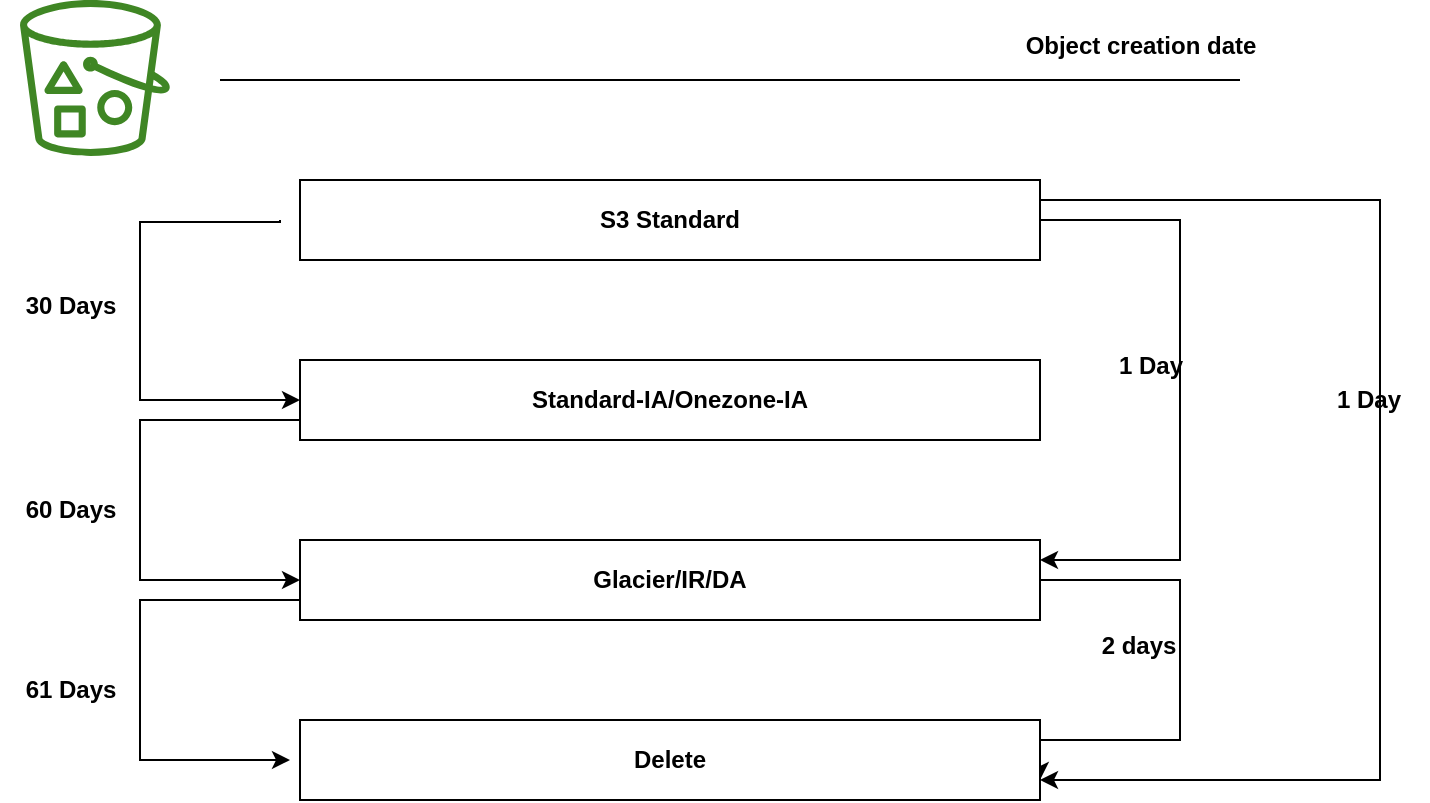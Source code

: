 <mxfile version="21.3.3" type="device">
  <diagram name="Page-1" id="YeWjinI_UD0XKniAcYEf">
    <mxGraphModel dx="918" dy="444" grid="1" gridSize="10" guides="1" tooltips="1" connect="1" arrows="1" fold="1" page="1" pageScale="1" pageWidth="827" pageHeight="1169" math="0" shadow="0">
      <root>
        <mxCell id="0" />
        <mxCell id="1" parent="0" />
        <mxCell id="Syg6P5U6zE8g_BrdEZom-1" value="" style="sketch=0;outlineConnect=0;fontColor=#232F3E;gradientColor=none;fillColor=#3F8624;strokeColor=none;dashed=0;verticalLabelPosition=bottom;verticalAlign=top;align=center;html=1;fontSize=12;fontStyle=0;aspect=fixed;pointerEvents=1;shape=mxgraph.aws4.bucket_with_objects;" vertex="1" parent="1">
          <mxGeometry x="100" y="40" width="75" height="78" as="geometry" />
        </mxCell>
        <mxCell id="Syg6P5U6zE8g_BrdEZom-2" value="" style="endArrow=none;html=1;rounded=0;" edge="1" parent="1">
          <mxGeometry width="50" height="50" relative="1" as="geometry">
            <mxPoint x="200" y="80" as="sourcePoint" />
            <mxPoint x="710" y="80" as="targetPoint" />
          </mxGeometry>
        </mxCell>
        <mxCell id="Syg6P5U6zE8g_BrdEZom-3" value="&lt;b&gt;Object creation date&lt;/b&gt;" style="text;html=1;align=center;verticalAlign=middle;resizable=0;points=[];autosize=1;strokeColor=none;fillColor=none;" vertex="1" parent="1">
          <mxGeometry x="590" y="48" width="140" height="30" as="geometry" />
        </mxCell>
        <mxCell id="Syg6P5U6zE8g_BrdEZom-15" style="edgeStyle=orthogonalEdgeStyle;rounded=0;orthogonalLoop=1;jettySize=auto;html=1;entryX=0;entryY=0.5;entryDx=0;entryDy=0;" edge="1" parent="1" target="Syg6P5U6zE8g_BrdEZom-5">
          <mxGeometry relative="1" as="geometry">
            <mxPoint x="230" y="150" as="sourcePoint" />
            <Array as="points">
              <mxPoint x="230" y="151" />
              <mxPoint x="160" y="151" />
              <mxPoint x="160" y="240" />
            </Array>
          </mxGeometry>
        </mxCell>
        <mxCell id="Syg6P5U6zE8g_BrdEZom-18" style="edgeStyle=orthogonalEdgeStyle;rounded=0;orthogonalLoop=1;jettySize=auto;html=1;entryX=1;entryY=0.25;entryDx=0;entryDy=0;exitX=1;exitY=0.5;exitDx=0;exitDy=0;" edge="1" parent="1" source="Syg6P5U6zE8g_BrdEZom-4" target="Syg6P5U6zE8g_BrdEZom-6">
          <mxGeometry relative="1" as="geometry">
            <Array as="points">
              <mxPoint x="680" y="150" />
              <mxPoint x="680" y="320" />
            </Array>
          </mxGeometry>
        </mxCell>
        <mxCell id="Syg6P5U6zE8g_BrdEZom-21" style="edgeStyle=orthogonalEdgeStyle;rounded=0;orthogonalLoop=1;jettySize=auto;html=1;" edge="1" parent="1" source="Syg6P5U6zE8g_BrdEZom-4" target="Syg6P5U6zE8g_BrdEZom-7">
          <mxGeometry relative="1" as="geometry">
            <Array as="points">
              <mxPoint x="780" y="140" />
              <mxPoint x="780" y="430" />
            </Array>
          </mxGeometry>
        </mxCell>
        <mxCell id="Syg6P5U6zE8g_BrdEZom-4" value="&lt;b&gt;S3 Standard&lt;/b&gt;" style="rounded=0;whiteSpace=wrap;html=1;" vertex="1" parent="1">
          <mxGeometry x="240" y="130" width="370" height="40" as="geometry" />
        </mxCell>
        <mxCell id="Syg6P5U6zE8g_BrdEZom-5" value="&lt;b&gt;Standard-IA/Onezone-IA&lt;/b&gt;" style="rounded=0;whiteSpace=wrap;html=1;" vertex="1" parent="1">
          <mxGeometry x="240" y="220" width="370" height="40" as="geometry" />
        </mxCell>
        <mxCell id="Syg6P5U6zE8g_BrdEZom-20" style="edgeStyle=orthogonalEdgeStyle;rounded=0;orthogonalLoop=1;jettySize=auto;html=1;entryX=1;entryY=0.75;entryDx=0;entryDy=0;" edge="1" parent="1" source="Syg6P5U6zE8g_BrdEZom-6" target="Syg6P5U6zE8g_BrdEZom-7">
          <mxGeometry relative="1" as="geometry">
            <Array as="points">
              <mxPoint x="680" y="330" />
              <mxPoint x="680" y="410" />
              <mxPoint x="610" y="410" />
            </Array>
          </mxGeometry>
        </mxCell>
        <mxCell id="Syg6P5U6zE8g_BrdEZom-6" value="&lt;b&gt;Glacier/IR/DA&lt;/b&gt;" style="rounded=0;whiteSpace=wrap;html=1;" vertex="1" parent="1">
          <mxGeometry x="240" y="310" width="370" height="40" as="geometry" />
        </mxCell>
        <mxCell id="Syg6P5U6zE8g_BrdEZom-7" value="&lt;b&gt;Delete&lt;/b&gt;" style="rounded=0;whiteSpace=wrap;html=1;" vertex="1" parent="1">
          <mxGeometry x="240" y="400" width="370" height="40" as="geometry" />
        </mxCell>
        <mxCell id="Syg6P5U6zE8g_BrdEZom-8" value="&lt;b&gt;30 Days&lt;/b&gt;" style="text;html=1;align=center;verticalAlign=middle;resizable=0;points=[];autosize=1;strokeColor=none;fillColor=none;" vertex="1" parent="1">
          <mxGeometry x="90" y="178" width="70" height="30" as="geometry" />
        </mxCell>
        <mxCell id="Syg6P5U6zE8g_BrdEZom-9" value="&lt;b&gt;60 Days&lt;/b&gt;" style="text;html=1;align=center;verticalAlign=middle;resizable=0;points=[];autosize=1;strokeColor=none;fillColor=none;" vertex="1" parent="1">
          <mxGeometry x="90" y="280" width="70" height="30" as="geometry" />
        </mxCell>
        <mxCell id="Syg6P5U6zE8g_BrdEZom-11" value="&lt;b&gt;61 Days&lt;/b&gt;" style="text;html=1;align=center;verticalAlign=middle;resizable=0;points=[];autosize=1;strokeColor=none;fillColor=none;" vertex="1" parent="1">
          <mxGeometry x="90" y="370" width="70" height="30" as="geometry" />
        </mxCell>
        <mxCell id="Syg6P5U6zE8g_BrdEZom-12" value="&lt;b&gt;1 Day&lt;/b&gt;" style="text;html=1;align=center;verticalAlign=middle;resizable=0;points=[];autosize=1;strokeColor=none;fillColor=none;" vertex="1" parent="1">
          <mxGeometry x="635" y="208" width="60" height="30" as="geometry" />
        </mxCell>
        <mxCell id="Syg6P5U6zE8g_BrdEZom-13" value="&lt;b&gt;2 days&lt;/b&gt;" style="text;html=1;align=center;verticalAlign=middle;resizable=0;points=[];autosize=1;strokeColor=none;fillColor=none;" vertex="1" parent="1">
          <mxGeometry x="629" y="348" width="60" height="30" as="geometry" />
        </mxCell>
        <mxCell id="Syg6P5U6zE8g_BrdEZom-14" value="&lt;b&gt;1 Day&lt;/b&gt;" style="text;html=1;align=center;verticalAlign=middle;resizable=0;points=[];autosize=1;strokeColor=none;fillColor=none;" vertex="1" parent="1">
          <mxGeometry x="744" y="225" width="60" height="30" as="geometry" />
        </mxCell>
        <mxCell id="Syg6P5U6zE8g_BrdEZom-16" style="edgeStyle=orthogonalEdgeStyle;rounded=0;orthogonalLoop=1;jettySize=auto;html=1;entryX=0;entryY=0.5;entryDx=0;entryDy=0;exitX=0;exitY=0.75;exitDx=0;exitDy=0;" edge="1" parent="1" source="Syg6P5U6zE8g_BrdEZom-5" target="Syg6P5U6zE8g_BrdEZom-6">
          <mxGeometry relative="1" as="geometry">
            <mxPoint x="245" y="260" as="sourcePoint" />
            <mxPoint x="255" y="360" as="targetPoint" />
            <Array as="points">
              <mxPoint x="160" y="250" />
              <mxPoint x="160" y="330" />
            </Array>
          </mxGeometry>
        </mxCell>
        <mxCell id="Syg6P5U6zE8g_BrdEZom-17" style="edgeStyle=orthogonalEdgeStyle;rounded=0;orthogonalLoop=1;jettySize=auto;html=1;" edge="1" parent="1">
          <mxGeometry relative="1" as="geometry">
            <mxPoint x="240" y="348" as="sourcePoint" />
            <mxPoint x="235" y="420" as="targetPoint" />
            <Array as="points">
              <mxPoint x="240" y="340" />
              <mxPoint x="160" y="340" />
              <mxPoint x="160" y="420" />
            </Array>
          </mxGeometry>
        </mxCell>
      </root>
    </mxGraphModel>
  </diagram>
</mxfile>